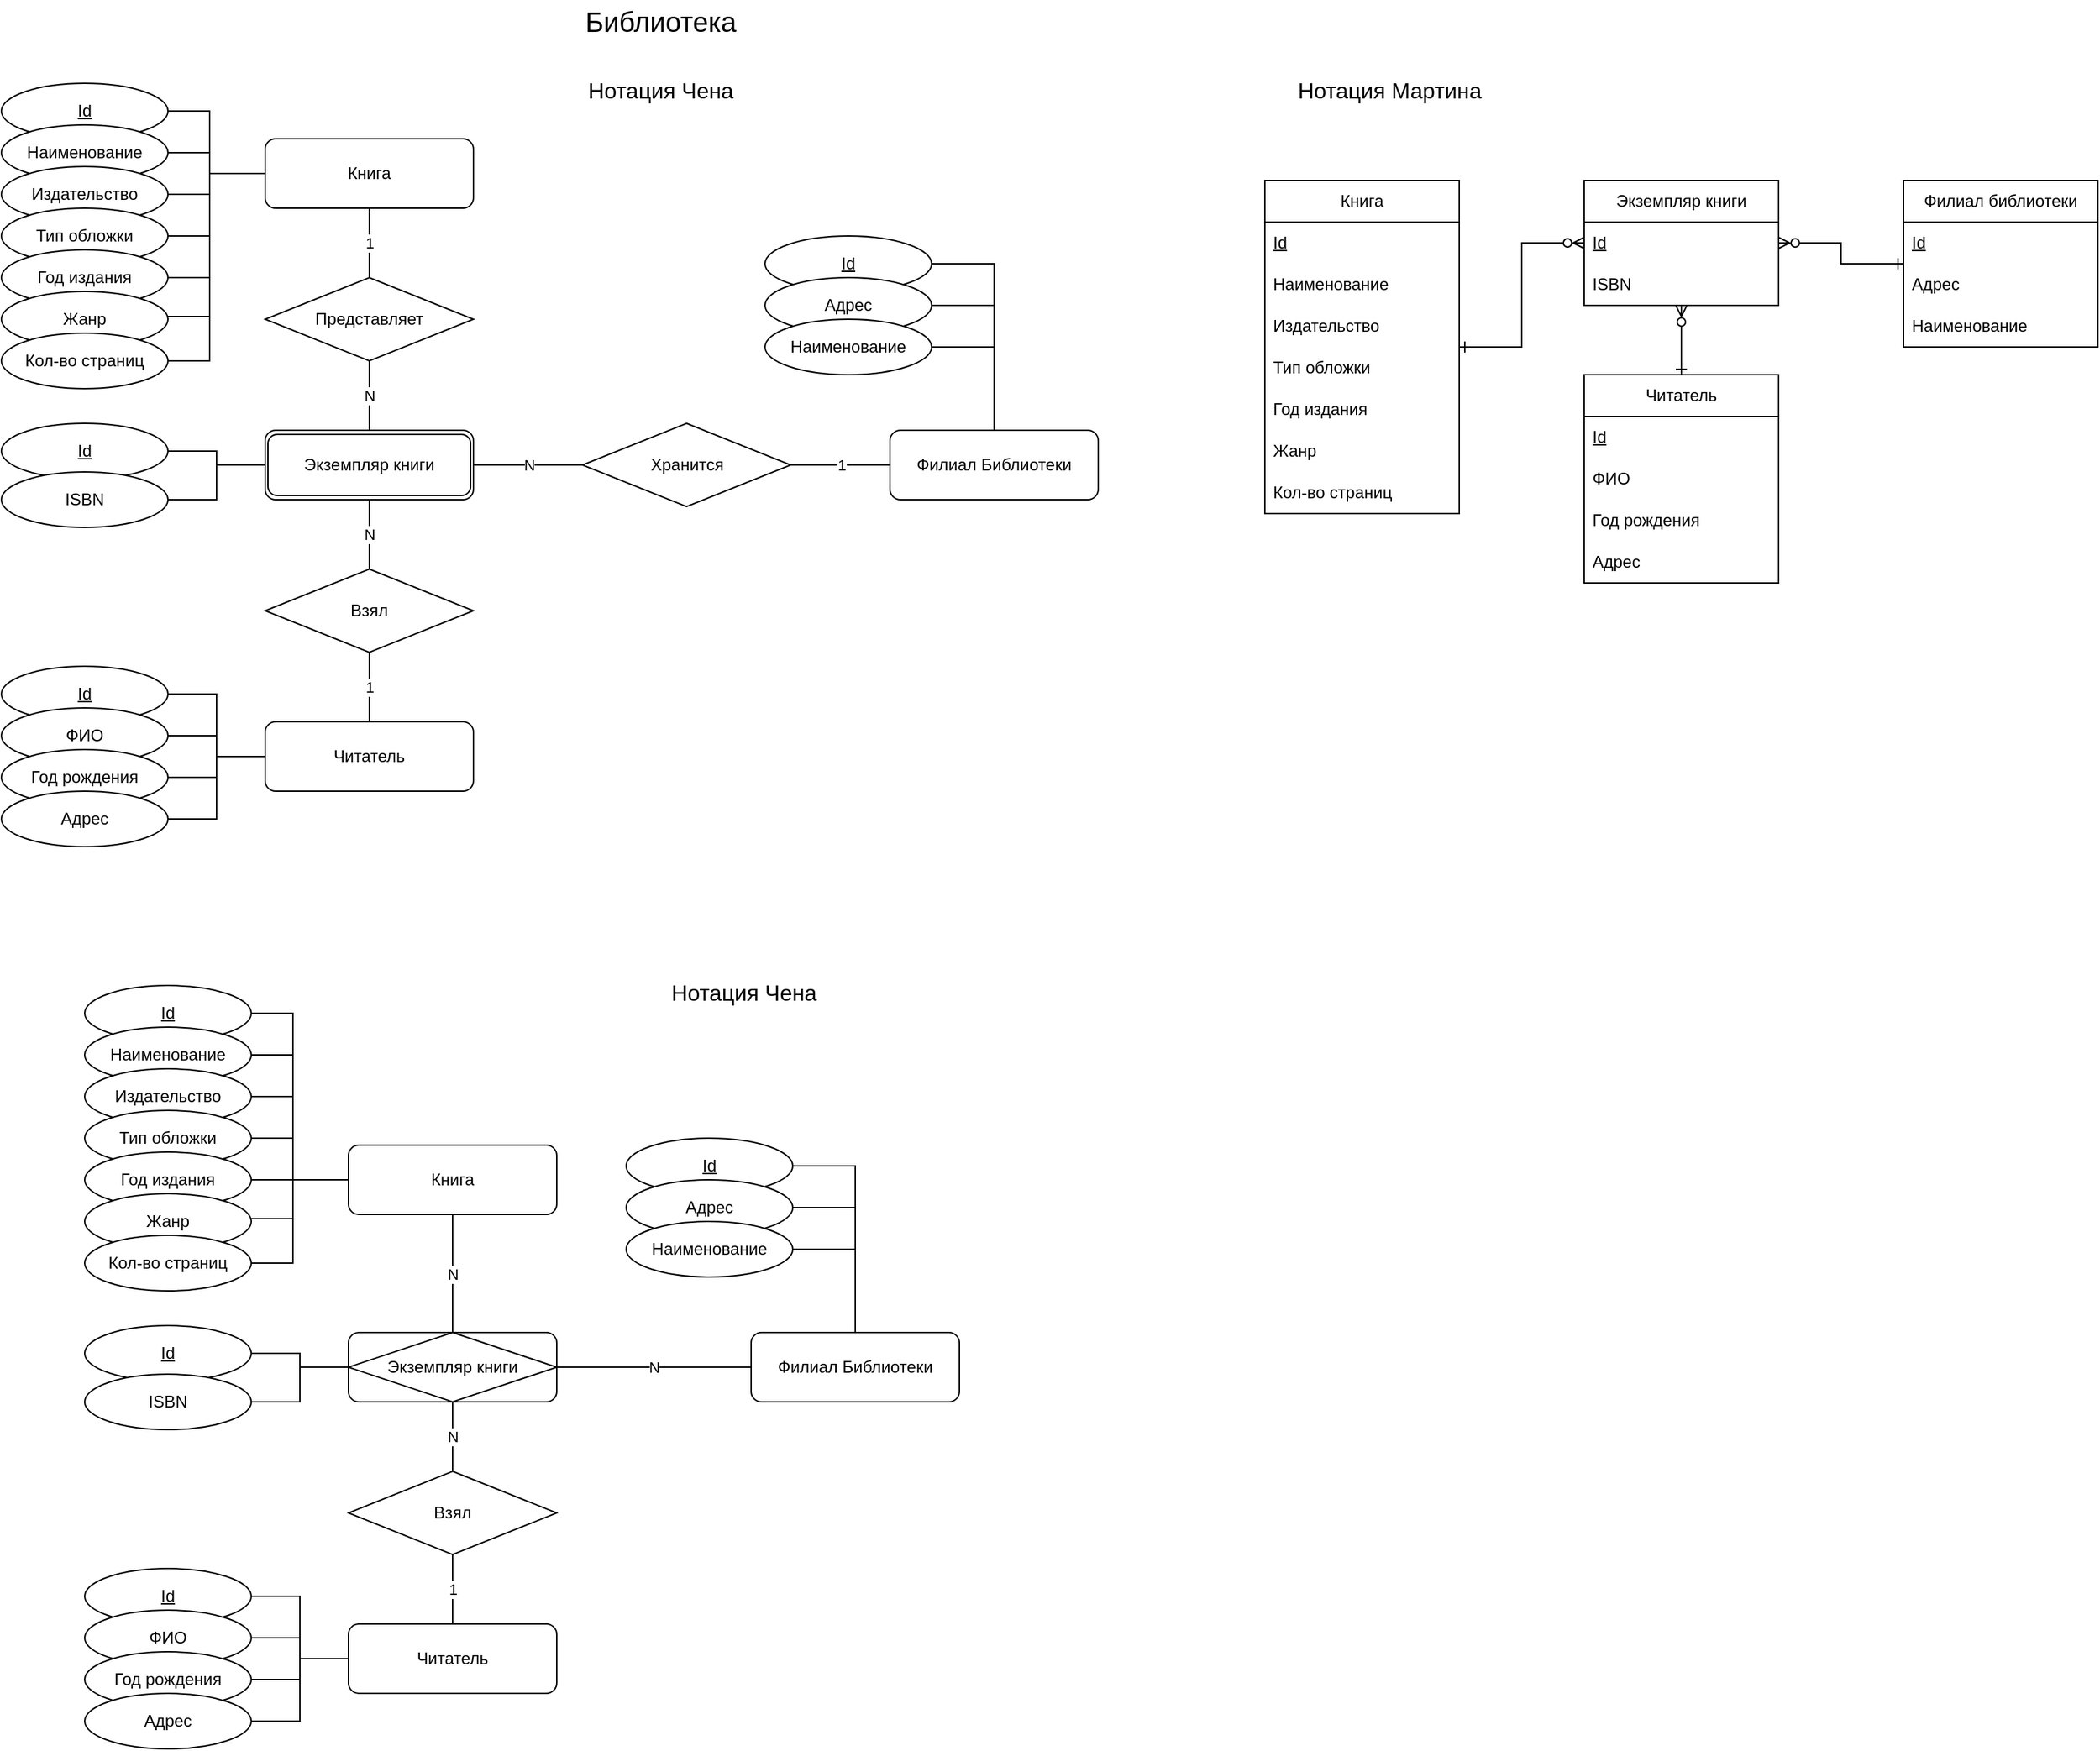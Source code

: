 <mxfile version="28.1.0">
  <diagram name="Страница — 1" id="PypttH6zNoz-QvYXqI3y">
    <mxGraphModel dx="2444" dy="1894" grid="1" gridSize="10" guides="1" tooltips="1" connect="1" arrows="1" fold="1" page="0" pageScale="1" pageWidth="827" pageHeight="1169" math="0" shadow="0">
      <root>
        <mxCell id="0" />
        <mxCell id="1" parent="0" />
        <mxCell id="oi0j9OJCO__nra4q0Ipq-1" value="Филиал Библиотеки" style="rounded=1;whiteSpace=wrap;html=1;" parent="1" vertex="1">
          <mxGeometry x="570" y="280" width="150" height="50" as="geometry" />
        </mxCell>
        <mxCell id="oi0j9OJCO__nra4q0Ipq-9" value="1" style="edgeStyle=orthogonalEdgeStyle;rounded=0;orthogonalLoop=1;jettySize=auto;html=1;endArrow=none;endFill=0;" parent="1" source="oi0j9OJCO__nra4q0Ipq-2" target="oi0j9OJCO__nra4q0Ipq-8" edge="1">
          <mxGeometry relative="1" as="geometry" />
        </mxCell>
        <mxCell id="oi0j9OJCO__nra4q0Ipq-2" value="Книга" style="rounded=1;whiteSpace=wrap;html=1;" parent="1" vertex="1">
          <mxGeometry x="120" y="70" width="150" height="50" as="geometry" />
        </mxCell>
        <mxCell id="oi0j9OJCO__nra4q0Ipq-13" value="N" style="edgeStyle=orthogonalEdgeStyle;rounded=0;orthogonalLoop=1;jettySize=auto;html=1;endArrow=none;endFill=0;" parent="1" source="oi0j9OJCO__nra4q0Ipq-3" target="oi0j9OJCO__nra4q0Ipq-7" edge="1">
          <mxGeometry relative="1" as="geometry" />
        </mxCell>
        <mxCell id="oi0j9OJCO__nra4q0Ipq-15" value="N" style="edgeStyle=orthogonalEdgeStyle;rounded=0;orthogonalLoop=1;jettySize=auto;html=1;endArrow=none;endFill=0;" parent="1" source="oi0j9OJCO__nra4q0Ipq-3" target="oi0j9OJCO__nra4q0Ipq-5" edge="1">
          <mxGeometry relative="1" as="geometry" />
        </mxCell>
        <mxCell id="oi0j9OJCO__nra4q0Ipq-3" value="Экземпляр книги" style="rounded=1;whiteSpace=wrap;html=1;" parent="1" vertex="1">
          <mxGeometry x="120" y="280" width="150" height="50" as="geometry" />
        </mxCell>
        <mxCell id="oi0j9OJCO__nra4q0Ipq-4" value="Читатель" style="rounded=1;whiteSpace=wrap;html=1;" parent="1" vertex="1">
          <mxGeometry x="120" y="490" width="150" height="50" as="geometry" />
        </mxCell>
        <mxCell id="oi0j9OJCO__nra4q0Ipq-16" value="1" style="edgeStyle=orthogonalEdgeStyle;rounded=0;orthogonalLoop=1;jettySize=auto;html=1;endArrow=none;endFill=0;" parent="1" source="oi0j9OJCO__nra4q0Ipq-5" target="oi0j9OJCO__nra4q0Ipq-1" edge="1">
          <mxGeometry relative="1" as="geometry" />
        </mxCell>
        <mxCell id="oi0j9OJCO__nra4q0Ipq-5" value="Хранится" style="rhombus;whiteSpace=wrap;html=1;" parent="1" vertex="1">
          <mxGeometry x="348.5" y="275" width="150" height="60" as="geometry" />
        </mxCell>
        <mxCell id="oi0j9OJCO__nra4q0Ipq-14" value="1" style="edgeStyle=orthogonalEdgeStyle;rounded=0;orthogonalLoop=1;jettySize=auto;html=1;endArrow=none;endFill=0;" parent="1" source="oi0j9OJCO__nra4q0Ipq-7" target="oi0j9OJCO__nra4q0Ipq-4" edge="1">
          <mxGeometry relative="1" as="geometry" />
        </mxCell>
        <mxCell id="oi0j9OJCO__nra4q0Ipq-7" value="Взял" style="rhombus;whiteSpace=wrap;html=1;" parent="1" vertex="1">
          <mxGeometry x="120" y="380" width="150" height="60" as="geometry" />
        </mxCell>
        <mxCell id="oi0j9OJCO__nra4q0Ipq-12" value="N" style="edgeStyle=orthogonalEdgeStyle;rounded=0;orthogonalLoop=1;jettySize=auto;html=1;endArrow=none;endFill=0;" parent="1" source="oi0j9OJCO__nra4q0Ipq-8" target="oi0j9OJCO__nra4q0Ipq-3" edge="1">
          <mxGeometry relative="1" as="geometry" />
        </mxCell>
        <mxCell id="oi0j9OJCO__nra4q0Ipq-8" value="Представляет" style="rhombus;whiteSpace=wrap;html=1;" parent="1" vertex="1">
          <mxGeometry x="120" y="170" width="150" height="60" as="geometry" />
        </mxCell>
        <mxCell id="oi0j9OJCO__nra4q0Ipq-17" value="Библиотека" style="text;html=1;align=center;verticalAlign=middle;whiteSpace=wrap;rounded=0;fontSize=20;" parent="1" vertex="1">
          <mxGeometry x="340" y="-30" width="130" height="30" as="geometry" />
        </mxCell>
        <mxCell id="oi0j9OJCO__nra4q0Ipq-18" value="&lt;font style=&quot;font-size: 16px;&quot;&gt;Нотация Чена&lt;/font&gt;" style="text;html=1;align=center;verticalAlign=middle;whiteSpace=wrap;rounded=0;fontSize=18;" parent="1" vertex="1">
          <mxGeometry x="340" y="20" width="130" height="30" as="geometry" />
        </mxCell>
        <mxCell id="oi0j9OJCO__nra4q0Ipq-20" value="&lt;font style=&quot;font-size: 16px;&quot;&gt;Нотация Мартина&lt;/font&gt;" style="text;html=1;align=center;verticalAlign=middle;whiteSpace=wrap;rounded=0;fontSize=18;" parent="1" vertex="1">
          <mxGeometry x="840" y="20" width="180" height="30" as="geometry" />
        </mxCell>
        <mxCell id="oi0j9OJCO__nra4q0Ipq-21" value="Книга" style="swimlane;fontStyle=0;childLayout=stackLayout;horizontal=1;startSize=30;horizontalStack=0;resizeParent=1;resizeParentMax=0;resizeLast=0;collapsible=1;marginBottom=0;whiteSpace=wrap;html=1;" parent="1" vertex="1">
          <mxGeometry x="840" y="100" width="140" height="240" as="geometry" />
        </mxCell>
        <mxCell id="oi0j9OJCO__nra4q0Ipq-22" value="Id" style="text;strokeColor=none;fillColor=none;align=left;verticalAlign=middle;spacingLeft=4;spacingRight=4;overflow=hidden;points=[[0,0.5],[1,0.5]];portConstraint=eastwest;rotatable=0;whiteSpace=wrap;html=1;fontStyle=4" parent="oi0j9OJCO__nra4q0Ipq-21" vertex="1">
          <mxGeometry y="30" width="140" height="30" as="geometry" />
        </mxCell>
        <mxCell id="oi0j9OJCO__nra4q0Ipq-23" value="Наименование" style="text;strokeColor=none;fillColor=none;align=left;verticalAlign=middle;spacingLeft=4;spacingRight=4;overflow=hidden;points=[[0,0.5],[1,0.5]];portConstraint=eastwest;rotatable=0;whiteSpace=wrap;html=1;" parent="oi0j9OJCO__nra4q0Ipq-21" vertex="1">
          <mxGeometry y="60" width="140" height="30" as="geometry" />
        </mxCell>
        <mxCell id="oi0j9OJCO__nra4q0Ipq-24" value="Издательство&lt;span style=&quot;color: rgba(0, 0, 0, 0); font-family: monospace; font-size: 0px; text-wrap-mode: nowrap;&quot;&gt;%3CmxGraphModel%3E%3Croot%3E%3CmxCell%20id%3D%220%22%2F%3E%3CmxCell%20id%3D%221%22%20parent%3D%220%22%2F%3E%3CmxCell%20id%3D%222%22%20value%3D%22%22%20style%3D%22rounded%3D0%3BorthogonalLoop%3D1%3BjettySize%3Dauto%3Bhtml%3D1%3BendArrow%3Dnone%3BendFill%3D0%3BedgeStyle%3DorthogonalEdgeStyle%3B%22%20edge%3D%221%22%20parent%3D%221%22%3E%3CmxGeometry%20relative%3D%221%22%20as%3D%22geometry%22%3E%3CmxPoint%20x%3D%22600%22%20y%3D%22190%22%20as%3D%22sourcePoint%22%2F%3E%3CmxPoint%20x%3D%22645%22%20y%3D%22280%22%20as%3D%22targetPoint%22%2F%3E%3CArray%20as%3D%22points%22%3E%3CmxPoint%20x%3D%22645%22%20y%3D%22190%22%2F%3E%3C%2FArray%3E%3C%2FmxGeometry%3E%3C%2FmxCell%3E%3C%2Froot%3E%3C%2FmxGraphModel%3E&lt;/span&gt;" style="text;strokeColor=none;fillColor=none;align=left;verticalAlign=middle;spacingLeft=4;spacingRight=4;overflow=hidden;points=[[0,0.5],[1,0.5]];portConstraint=eastwest;rotatable=0;whiteSpace=wrap;html=1;" parent="oi0j9OJCO__nra4q0Ipq-21" vertex="1">
          <mxGeometry y="90" width="140" height="30" as="geometry" />
        </mxCell>
        <mxCell id="xeVAntSfT_mm_CtjddxO-33" value="Тип обложки" style="text;strokeColor=none;fillColor=none;align=left;verticalAlign=middle;spacingLeft=4;spacingRight=4;overflow=hidden;points=[[0,0.5],[1,0.5]];portConstraint=eastwest;rotatable=0;whiteSpace=wrap;html=1;" vertex="1" parent="oi0j9OJCO__nra4q0Ipq-21">
          <mxGeometry y="120" width="140" height="30" as="geometry" />
        </mxCell>
        <mxCell id="xeVAntSfT_mm_CtjddxO-34" value="Год издания" style="text;strokeColor=none;fillColor=none;align=left;verticalAlign=middle;spacingLeft=4;spacingRight=4;overflow=hidden;points=[[0,0.5],[1,0.5]];portConstraint=eastwest;rotatable=0;whiteSpace=wrap;html=1;" vertex="1" parent="oi0j9OJCO__nra4q0Ipq-21">
          <mxGeometry y="150" width="140" height="30" as="geometry" />
        </mxCell>
        <mxCell id="xeVAntSfT_mm_CtjddxO-35" value="Жанр" style="text;strokeColor=none;fillColor=none;align=left;verticalAlign=middle;spacingLeft=4;spacingRight=4;overflow=hidden;points=[[0,0.5],[1,0.5]];portConstraint=eastwest;rotatable=0;whiteSpace=wrap;html=1;" vertex="1" parent="oi0j9OJCO__nra4q0Ipq-21">
          <mxGeometry y="180" width="140" height="30" as="geometry" />
        </mxCell>
        <mxCell id="xeVAntSfT_mm_CtjddxO-58" value="Кол-во страниц" style="text;strokeColor=none;fillColor=none;align=left;verticalAlign=middle;spacingLeft=4;spacingRight=4;overflow=hidden;points=[[0,0.5],[1,0.5]];portConstraint=eastwest;rotatable=0;whiteSpace=wrap;html=1;" vertex="1" parent="oi0j9OJCO__nra4q0Ipq-21">
          <mxGeometry y="210" width="140" height="30" as="geometry" />
        </mxCell>
        <mxCell id="xeVAntSfT_mm_CtjddxO-8" value="" style="edgeStyle=orthogonalEdgeStyle;rounded=0;orthogonalLoop=1;jettySize=auto;html=1;endArrow=none;endFill=0;" edge="1" parent="1" source="xeVAntSfT_mm_CtjddxO-1" target="oi0j9OJCO__nra4q0Ipq-2">
          <mxGeometry relative="1" as="geometry">
            <Array as="points">
              <mxPoint x="80" y="50" />
              <mxPoint x="80" y="95" />
            </Array>
          </mxGeometry>
        </mxCell>
        <mxCell id="xeVAntSfT_mm_CtjddxO-1" value="Id" style="ellipse;whiteSpace=wrap;html=1;fontStyle=4" vertex="1" parent="1">
          <mxGeometry x="-70" y="30" width="120" height="40" as="geometry" />
        </mxCell>
        <mxCell id="xeVAntSfT_mm_CtjddxO-9" value="" style="edgeStyle=orthogonalEdgeStyle;rounded=0;orthogonalLoop=1;jettySize=auto;html=1;endArrow=none;endFill=0;" edge="1" parent="1" source="xeVAntSfT_mm_CtjddxO-2" target="oi0j9OJCO__nra4q0Ipq-2">
          <mxGeometry relative="1" as="geometry">
            <Array as="points">
              <mxPoint x="80" y="80" />
              <mxPoint x="80" y="95" />
            </Array>
          </mxGeometry>
        </mxCell>
        <mxCell id="xeVAntSfT_mm_CtjddxO-2" value="Наименование" style="ellipse;whiteSpace=wrap;html=1;fontStyle=0" vertex="1" parent="1">
          <mxGeometry x="-70" y="60" width="120" height="40" as="geometry" />
        </mxCell>
        <mxCell id="xeVAntSfT_mm_CtjddxO-10" value="" style="edgeStyle=orthogonalEdgeStyle;rounded=0;orthogonalLoop=1;jettySize=auto;html=1;endArrow=none;endFill=0;" edge="1" parent="1" source="xeVAntSfT_mm_CtjddxO-3" target="oi0j9OJCO__nra4q0Ipq-2">
          <mxGeometry relative="1" as="geometry">
            <Array as="points">
              <mxPoint x="80" y="110" />
              <mxPoint x="80" y="95" />
            </Array>
          </mxGeometry>
        </mxCell>
        <mxCell id="xeVAntSfT_mm_CtjddxO-3" value="Издательство" style="ellipse;whiteSpace=wrap;html=1;fontStyle=0" vertex="1" parent="1">
          <mxGeometry x="-70" y="90" width="120" height="40" as="geometry" />
        </mxCell>
        <mxCell id="xeVAntSfT_mm_CtjddxO-11" value="" style="edgeStyle=orthogonalEdgeStyle;rounded=0;orthogonalLoop=1;jettySize=auto;html=1;endArrow=none;endFill=0;" edge="1" parent="1" source="xeVAntSfT_mm_CtjddxO-4" target="oi0j9OJCO__nra4q0Ipq-2">
          <mxGeometry relative="1" as="geometry">
            <Array as="points">
              <mxPoint x="80" y="140" />
              <mxPoint x="80" y="95" />
            </Array>
          </mxGeometry>
        </mxCell>
        <mxCell id="xeVAntSfT_mm_CtjddxO-4" value="Тип обложки" style="ellipse;whiteSpace=wrap;html=1;fontStyle=0" vertex="1" parent="1">
          <mxGeometry x="-70" y="120" width="120" height="40" as="geometry" />
        </mxCell>
        <mxCell id="xeVAntSfT_mm_CtjddxO-5" value="Год издания" style="ellipse;whiteSpace=wrap;html=1;fontStyle=0" vertex="1" parent="1">
          <mxGeometry x="-70" y="150" width="120" height="40" as="geometry" />
        </mxCell>
        <mxCell id="xeVAntSfT_mm_CtjddxO-6" value="Жанр" style="ellipse;whiteSpace=wrap;html=1;fontStyle=0" vertex="1" parent="1">
          <mxGeometry x="-70" y="180" width="120" height="40" as="geometry" />
        </mxCell>
        <mxCell id="xeVAntSfT_mm_CtjddxO-14" value="" style="edgeStyle=orthogonalEdgeStyle;rounded=0;orthogonalLoop=1;jettySize=auto;html=1;endArrow=none;endFill=0;" edge="1" parent="1" source="xeVAntSfT_mm_CtjddxO-7" target="oi0j9OJCO__nra4q0Ipq-2">
          <mxGeometry relative="1" as="geometry">
            <Array as="points">
              <mxPoint x="80" y="230" />
              <mxPoint x="80" y="95" />
            </Array>
          </mxGeometry>
        </mxCell>
        <mxCell id="xeVAntSfT_mm_CtjddxO-7" value="Кол-во страниц" style="ellipse;whiteSpace=wrap;html=1;fontStyle=0" vertex="1" parent="1">
          <mxGeometry x="-70" y="210" width="120" height="40" as="geometry" />
        </mxCell>
        <mxCell id="xeVAntSfT_mm_CtjddxO-12" value="" style="rounded=0;orthogonalLoop=1;jettySize=auto;html=1;endArrow=none;endFill=0;edgeStyle=orthogonalEdgeStyle;" edge="1" parent="1" source="xeVAntSfT_mm_CtjddxO-5" target="oi0j9OJCO__nra4q0Ipq-2">
          <mxGeometry relative="1" as="geometry">
            <mxPoint x="70" y="205" as="sourcePoint" />
            <mxPoint x="140" y="160" as="targetPoint" />
            <Array as="points">
              <mxPoint x="80" y="170" />
              <mxPoint x="80" y="95" />
            </Array>
          </mxGeometry>
        </mxCell>
        <mxCell id="xeVAntSfT_mm_CtjddxO-13" value="" style="rounded=0;orthogonalLoop=1;jettySize=auto;html=1;endArrow=none;endFill=0;edgeStyle=orthogonalEdgeStyle;" edge="1" parent="1" source="xeVAntSfT_mm_CtjddxO-6" target="oi0j9OJCO__nra4q0Ipq-2">
          <mxGeometry relative="1" as="geometry">
            <mxPoint x="-10" y="182.5" as="sourcePoint" />
            <mxPoint x="120" y="122.5" as="targetPoint" />
            <Array as="points">
              <mxPoint x="80" y="198" />
              <mxPoint x="80" y="95" />
            </Array>
          </mxGeometry>
        </mxCell>
        <mxCell id="xeVAntSfT_mm_CtjddxO-17" value="" style="edgeStyle=orthogonalEdgeStyle;rounded=0;orthogonalLoop=1;jettySize=auto;html=1;endArrow=none;endFill=0;" edge="1" parent="1" source="xeVAntSfT_mm_CtjddxO-15" target="oi0j9OJCO__nra4q0Ipq-3">
          <mxGeometry relative="1" as="geometry" />
        </mxCell>
        <mxCell id="xeVAntSfT_mm_CtjddxO-15" value="Id" style="ellipse;whiteSpace=wrap;html=1;fontStyle=4" vertex="1" parent="1">
          <mxGeometry x="-70" y="275" width="120" height="40" as="geometry" />
        </mxCell>
        <mxCell id="xeVAntSfT_mm_CtjddxO-18" value="" style="edgeStyle=orthogonalEdgeStyle;rounded=0;orthogonalLoop=1;jettySize=auto;html=1;endArrow=none;endFill=0;" edge="1" parent="1" source="xeVAntSfT_mm_CtjddxO-16" target="oi0j9OJCO__nra4q0Ipq-3">
          <mxGeometry relative="1" as="geometry" />
        </mxCell>
        <mxCell id="xeVAntSfT_mm_CtjddxO-16" value="ISBN" style="ellipse;whiteSpace=wrap;html=1;fontStyle=0" vertex="1" parent="1">
          <mxGeometry x="-70" y="310" width="120" height="40" as="geometry" />
        </mxCell>
        <mxCell id="xeVAntSfT_mm_CtjddxO-23" value="" style="edgeStyle=orthogonalEdgeStyle;rounded=0;orthogonalLoop=1;jettySize=auto;html=1;endArrow=none;endFill=0;" edge="1" parent="1" source="xeVAntSfT_mm_CtjddxO-19" target="oi0j9OJCO__nra4q0Ipq-4">
          <mxGeometry relative="1" as="geometry" />
        </mxCell>
        <mxCell id="xeVAntSfT_mm_CtjddxO-19" value="Id" style="ellipse;whiteSpace=wrap;html=1;fontStyle=4" vertex="1" parent="1">
          <mxGeometry x="-70" y="450" width="120" height="40" as="geometry" />
        </mxCell>
        <mxCell id="xeVAntSfT_mm_CtjddxO-24" value="" style="edgeStyle=orthogonalEdgeStyle;rounded=0;orthogonalLoop=1;jettySize=auto;html=1;endArrow=none;endFill=0;" edge="1" parent="1" source="xeVAntSfT_mm_CtjddxO-20" target="oi0j9OJCO__nra4q0Ipq-4">
          <mxGeometry relative="1" as="geometry" />
        </mxCell>
        <mxCell id="xeVAntSfT_mm_CtjddxO-20" value="ФИО" style="ellipse;whiteSpace=wrap;html=1;fontStyle=0" vertex="1" parent="1">
          <mxGeometry x="-70" y="480" width="120" height="40" as="geometry" />
        </mxCell>
        <mxCell id="xeVAntSfT_mm_CtjddxO-25" value="" style="edgeStyle=orthogonalEdgeStyle;rounded=0;orthogonalLoop=1;jettySize=auto;html=1;endArrow=none;endFill=0;" edge="1" parent="1" source="xeVAntSfT_mm_CtjddxO-21" target="oi0j9OJCO__nra4q0Ipq-4">
          <mxGeometry relative="1" as="geometry" />
        </mxCell>
        <mxCell id="xeVAntSfT_mm_CtjddxO-21" value="Год рождения" style="ellipse;whiteSpace=wrap;html=1;fontStyle=0" vertex="1" parent="1">
          <mxGeometry x="-70" y="510" width="120" height="40" as="geometry" />
        </mxCell>
        <mxCell id="xeVAntSfT_mm_CtjddxO-26" value="" style="edgeStyle=orthogonalEdgeStyle;rounded=0;orthogonalLoop=1;jettySize=auto;html=1;endArrow=none;endFill=0;" edge="1" parent="1" source="xeVAntSfT_mm_CtjddxO-22" target="oi0j9OJCO__nra4q0Ipq-4">
          <mxGeometry relative="1" as="geometry" />
        </mxCell>
        <mxCell id="xeVAntSfT_mm_CtjddxO-22" value="Адрес" style="ellipse;whiteSpace=wrap;html=1;fontStyle=0" vertex="1" parent="1">
          <mxGeometry x="-70" y="540" width="120" height="40" as="geometry" />
        </mxCell>
        <mxCell id="xeVAntSfT_mm_CtjddxO-27" value="Id" style="ellipse;whiteSpace=wrap;html=1;fontStyle=4" vertex="1" parent="1">
          <mxGeometry x="480" y="140" width="120" height="40" as="geometry" />
        </mxCell>
        <mxCell id="xeVAntSfT_mm_CtjddxO-28" value="Адрес" style="ellipse;whiteSpace=wrap;html=1;fontStyle=0" vertex="1" parent="1">
          <mxGeometry x="480" y="170" width="120" height="40" as="geometry" />
        </mxCell>
        <mxCell id="xeVAntSfT_mm_CtjddxO-30" value="" style="edgeStyle=orthogonalEdgeStyle;rounded=0;orthogonalLoop=1;jettySize=auto;html=1;endArrow=none;endFill=0;" edge="1" parent="1" source="xeVAntSfT_mm_CtjddxO-29" target="oi0j9OJCO__nra4q0Ipq-1">
          <mxGeometry relative="1" as="geometry">
            <Array as="points">
              <mxPoint x="645" y="220" />
            </Array>
          </mxGeometry>
        </mxCell>
        <mxCell id="xeVAntSfT_mm_CtjddxO-29" value="Наименование" style="ellipse;whiteSpace=wrap;html=1;fontStyle=0" vertex="1" parent="1">
          <mxGeometry x="480" y="200" width="120" height="40" as="geometry" />
        </mxCell>
        <mxCell id="xeVAntSfT_mm_CtjddxO-31" value="" style="rounded=0;orthogonalLoop=1;jettySize=auto;html=1;endArrow=none;endFill=0;edgeStyle=orthogonalEdgeStyle;" edge="1" parent="1" source="xeVAntSfT_mm_CtjddxO-28" target="oi0j9OJCO__nra4q0Ipq-1">
          <mxGeometry relative="1" as="geometry">
            <mxPoint x="610" y="210" as="sourcePoint" />
            <mxPoint x="655" y="270" as="targetPoint" />
            <Array as="points">
              <mxPoint x="645" y="190" />
            </Array>
          </mxGeometry>
        </mxCell>
        <mxCell id="xeVAntSfT_mm_CtjddxO-32" value="" style="rounded=0;orthogonalLoop=1;jettySize=auto;html=1;endArrow=none;endFill=0;edgeStyle=orthogonalEdgeStyle;" edge="1" parent="1" source="xeVAntSfT_mm_CtjddxO-27" target="oi0j9OJCO__nra4q0Ipq-1">
          <mxGeometry relative="1" as="geometry">
            <mxPoint x="660" y="220" as="sourcePoint" />
            <mxPoint x="705" y="310" as="targetPoint" />
            <Array as="points">
              <mxPoint x="645" y="160" />
            </Array>
          </mxGeometry>
        </mxCell>
        <mxCell id="xeVAntSfT_mm_CtjddxO-36" value="Экземпляр книги" style="swimlane;fontStyle=0;childLayout=stackLayout;horizontal=1;startSize=30;horizontalStack=0;resizeParent=1;resizeParentMax=0;resizeLast=0;collapsible=1;marginBottom=0;whiteSpace=wrap;html=1;" vertex="1" parent="1">
          <mxGeometry x="1070" y="100" width="140" height="90" as="geometry" />
        </mxCell>
        <mxCell id="xeVAntSfT_mm_CtjddxO-37" value="Id" style="text;strokeColor=none;fillColor=none;align=left;verticalAlign=middle;spacingLeft=4;spacingRight=4;overflow=hidden;points=[[0,0.5],[1,0.5]];portConstraint=eastwest;rotatable=0;whiteSpace=wrap;html=1;fontStyle=4" vertex="1" parent="xeVAntSfT_mm_CtjddxO-36">
          <mxGeometry y="30" width="140" height="30" as="geometry" />
        </mxCell>
        <mxCell id="xeVAntSfT_mm_CtjddxO-38" value="ISBN" style="text;strokeColor=none;fillColor=none;align=left;verticalAlign=middle;spacingLeft=4;spacingRight=4;overflow=hidden;points=[[0,0.5],[1,0.5]];portConstraint=eastwest;rotatable=0;whiteSpace=wrap;html=1;" vertex="1" parent="xeVAntSfT_mm_CtjddxO-36">
          <mxGeometry y="60" width="140" height="30" as="geometry" />
        </mxCell>
        <mxCell id="xeVAntSfT_mm_CtjddxO-61" value="" style="edgeStyle=orthogonalEdgeStyle;rounded=0;orthogonalLoop=1;jettySize=auto;html=1;startArrow=ERone;startFill=0;endArrow=ERzeroToMany;endFill=0;" edge="1" parent="1" source="xeVAntSfT_mm_CtjddxO-43" target="xeVAntSfT_mm_CtjddxO-36">
          <mxGeometry relative="1" as="geometry" />
        </mxCell>
        <mxCell id="xeVAntSfT_mm_CtjddxO-43" value="Читатель" style="swimlane;fontStyle=0;childLayout=stackLayout;horizontal=1;startSize=30;horizontalStack=0;resizeParent=1;resizeParentMax=0;resizeLast=0;collapsible=1;marginBottom=0;whiteSpace=wrap;html=1;" vertex="1" parent="1">
          <mxGeometry x="1070" y="240" width="140" height="150" as="geometry" />
        </mxCell>
        <mxCell id="xeVAntSfT_mm_CtjddxO-44" value="Id" style="text;strokeColor=none;fillColor=none;align=left;verticalAlign=middle;spacingLeft=4;spacingRight=4;overflow=hidden;points=[[0,0.5],[1,0.5]];portConstraint=eastwest;rotatable=0;whiteSpace=wrap;html=1;fontStyle=4" vertex="1" parent="xeVAntSfT_mm_CtjddxO-43">
          <mxGeometry y="30" width="140" height="30" as="geometry" />
        </mxCell>
        <mxCell id="xeVAntSfT_mm_CtjddxO-45" value="ФИО" style="text;strokeColor=none;fillColor=none;align=left;verticalAlign=middle;spacingLeft=4;spacingRight=4;overflow=hidden;points=[[0,0.5],[1,0.5]];portConstraint=eastwest;rotatable=0;whiteSpace=wrap;html=1;" vertex="1" parent="xeVAntSfT_mm_CtjddxO-43">
          <mxGeometry y="60" width="140" height="30" as="geometry" />
        </mxCell>
        <mxCell id="xeVAntSfT_mm_CtjddxO-46" value="Год рождения" style="text;strokeColor=none;fillColor=none;align=left;verticalAlign=middle;spacingLeft=4;spacingRight=4;overflow=hidden;points=[[0,0.5],[1,0.5]];portConstraint=eastwest;rotatable=0;whiteSpace=wrap;html=1;" vertex="1" parent="xeVAntSfT_mm_CtjddxO-43">
          <mxGeometry y="90" width="140" height="30" as="geometry" />
        </mxCell>
        <mxCell id="xeVAntSfT_mm_CtjddxO-57" value="Адрес" style="text;strokeColor=none;fillColor=none;align=left;verticalAlign=middle;spacingLeft=4;spacingRight=4;overflow=hidden;points=[[0,0.5],[1,0.5]];portConstraint=eastwest;rotatable=0;whiteSpace=wrap;html=1;" vertex="1" parent="xeVAntSfT_mm_CtjddxO-43">
          <mxGeometry y="120" width="140" height="30" as="geometry" />
        </mxCell>
        <mxCell id="xeVAntSfT_mm_CtjddxO-50" value="Филиал библиотеки" style="swimlane;fontStyle=0;childLayout=stackLayout;horizontal=1;startSize=30;horizontalStack=0;resizeParent=1;resizeParentMax=0;resizeLast=0;collapsible=1;marginBottom=0;whiteSpace=wrap;html=1;" vertex="1" parent="1">
          <mxGeometry x="1300" y="100" width="140" height="120" as="geometry" />
        </mxCell>
        <mxCell id="xeVAntSfT_mm_CtjddxO-51" value="Id" style="text;strokeColor=none;fillColor=none;align=left;verticalAlign=middle;spacingLeft=4;spacingRight=4;overflow=hidden;points=[[0,0.5],[1,0.5]];portConstraint=eastwest;rotatable=0;whiteSpace=wrap;html=1;fontStyle=4" vertex="1" parent="xeVAntSfT_mm_CtjddxO-50">
          <mxGeometry y="30" width="140" height="30" as="geometry" />
        </mxCell>
        <mxCell id="xeVAntSfT_mm_CtjddxO-53" value="Адрес" style="text;strokeColor=none;fillColor=none;align=left;verticalAlign=middle;spacingLeft=4;spacingRight=4;overflow=hidden;points=[[0,0.5],[1,0.5]];portConstraint=eastwest;rotatable=0;whiteSpace=wrap;html=1;" vertex="1" parent="xeVAntSfT_mm_CtjddxO-50">
          <mxGeometry y="60" width="140" height="30" as="geometry" />
        </mxCell>
        <mxCell id="xeVAntSfT_mm_CtjddxO-52" value="Наименование" style="text;strokeColor=none;fillColor=none;align=left;verticalAlign=middle;spacingLeft=4;spacingRight=4;overflow=hidden;points=[[0,0.5],[1,0.5]];portConstraint=eastwest;rotatable=0;whiteSpace=wrap;html=1;" vertex="1" parent="xeVAntSfT_mm_CtjddxO-50">
          <mxGeometry y="90" width="140" height="30" as="geometry" />
        </mxCell>
        <mxCell id="xeVAntSfT_mm_CtjddxO-59" value="" style="edgeStyle=orthogonalEdgeStyle;rounded=0;orthogonalLoop=1;jettySize=auto;html=1;endArrow=ERzeroToMany;endFill=0;startArrow=ERone;startFill=0;" edge="1" parent="1" source="oi0j9OJCO__nra4q0Ipq-21" target="xeVAntSfT_mm_CtjddxO-36">
          <mxGeometry relative="1" as="geometry" />
        </mxCell>
        <mxCell id="xeVAntSfT_mm_CtjddxO-60" value="" style="edgeStyle=orthogonalEdgeStyle;rounded=0;orthogonalLoop=1;jettySize=auto;html=1;startArrow=ERone;startFill=0;endArrow=ERzeroToMany;endFill=0;" edge="1" parent="1" source="xeVAntSfT_mm_CtjddxO-50" target="xeVAntSfT_mm_CtjddxO-36">
          <mxGeometry relative="1" as="geometry" />
        </mxCell>
        <mxCell id="xeVAntSfT_mm_CtjddxO-103" value="Филиал Библиотеки" style="rounded=1;whiteSpace=wrap;html=1;" vertex="1" parent="1">
          <mxGeometry x="470" y="930" width="150" height="50" as="geometry" />
        </mxCell>
        <mxCell id="xeVAntSfT_mm_CtjddxO-105" value="Книга" style="rounded=1;whiteSpace=wrap;html=1;" vertex="1" parent="1">
          <mxGeometry x="180" y="795" width="150" height="50" as="geometry" />
        </mxCell>
        <mxCell id="xeVAntSfT_mm_CtjddxO-106" value="N" style="edgeStyle=orthogonalEdgeStyle;rounded=0;orthogonalLoop=1;jettySize=auto;html=1;endArrow=none;endFill=0;" edge="1" parent="1" source="xeVAntSfT_mm_CtjddxO-108" target="xeVAntSfT_mm_CtjddxO-113">
          <mxGeometry relative="1" as="geometry" />
        </mxCell>
        <mxCell id="xeVAntSfT_mm_CtjddxO-107" value="N" style="edgeStyle=orthogonalEdgeStyle;rounded=0;orthogonalLoop=1;jettySize=auto;html=1;endArrow=none;endFill=0;" edge="1" parent="1" source="xeVAntSfT_mm_CtjddxO-108" target="xeVAntSfT_mm_CtjddxO-103">
          <mxGeometry relative="1" as="geometry">
            <mxPoint x="530" y="955" as="targetPoint" />
          </mxGeometry>
        </mxCell>
        <mxCell id="xeVAntSfT_mm_CtjddxO-108" value="" style="rounded=1;whiteSpace=wrap;html=1;" vertex="1" parent="1">
          <mxGeometry x="180" y="930" width="150" height="50" as="geometry" />
        </mxCell>
        <mxCell id="xeVAntSfT_mm_CtjddxO-109" value="Читатель" style="rounded=1;whiteSpace=wrap;html=1;" vertex="1" parent="1">
          <mxGeometry x="180" y="1140" width="150" height="50" as="geometry" />
        </mxCell>
        <mxCell id="xeVAntSfT_mm_CtjddxO-112" value="1" style="edgeStyle=orthogonalEdgeStyle;rounded=0;orthogonalLoop=1;jettySize=auto;html=1;endArrow=none;endFill=0;" edge="1" parent="1" source="xeVAntSfT_mm_CtjddxO-113" target="xeVAntSfT_mm_CtjddxO-109">
          <mxGeometry relative="1" as="geometry" />
        </mxCell>
        <mxCell id="xeVAntSfT_mm_CtjddxO-113" value="Взял" style="rhombus;whiteSpace=wrap;html=1;" vertex="1" parent="1">
          <mxGeometry x="180" y="1030" width="150" height="60" as="geometry" />
        </mxCell>
        <mxCell id="xeVAntSfT_mm_CtjddxO-114" value="N" style="edgeStyle=orthogonalEdgeStyle;rounded=0;orthogonalLoop=1;jettySize=auto;html=1;endArrow=none;endFill=0;" edge="1" parent="1" source="xeVAntSfT_mm_CtjddxO-105" target="xeVAntSfT_mm_CtjddxO-108">
          <mxGeometry relative="1" as="geometry">
            <mxPoint x="255" y="880" as="sourcePoint" />
          </mxGeometry>
        </mxCell>
        <mxCell id="xeVAntSfT_mm_CtjddxO-116" value="&lt;font style=&quot;font-size: 16px;&quot;&gt;Нотация Чена&lt;/font&gt;" style="text;html=1;align=center;verticalAlign=middle;whiteSpace=wrap;rounded=0;fontSize=18;" vertex="1" parent="1">
          <mxGeometry x="400" y="670" width="130" height="30" as="geometry" />
        </mxCell>
        <mxCell id="xeVAntSfT_mm_CtjddxO-117" value="" style="edgeStyle=orthogonalEdgeStyle;rounded=0;orthogonalLoop=1;jettySize=auto;html=1;endArrow=none;endFill=0;" edge="1" parent="1" source="xeVAntSfT_mm_CtjddxO-118" target="xeVAntSfT_mm_CtjddxO-105">
          <mxGeometry relative="1" as="geometry">
            <Array as="points">
              <mxPoint x="140" y="700" />
              <mxPoint x="140" y="820" />
            </Array>
          </mxGeometry>
        </mxCell>
        <mxCell id="xeVAntSfT_mm_CtjddxO-118" value="Id" style="ellipse;whiteSpace=wrap;html=1;fontStyle=4" vertex="1" parent="1">
          <mxGeometry x="-10" y="680" width="120" height="40" as="geometry" />
        </mxCell>
        <mxCell id="xeVAntSfT_mm_CtjddxO-119" value="" style="edgeStyle=orthogonalEdgeStyle;rounded=0;orthogonalLoop=1;jettySize=auto;html=1;endArrow=none;endFill=0;" edge="1" parent="1" source="xeVAntSfT_mm_CtjddxO-120" target="xeVAntSfT_mm_CtjddxO-105">
          <mxGeometry relative="1" as="geometry">
            <Array as="points">
              <mxPoint x="140" y="730" />
              <mxPoint x="140" y="820" />
            </Array>
          </mxGeometry>
        </mxCell>
        <mxCell id="xeVAntSfT_mm_CtjddxO-120" value="Наименование" style="ellipse;whiteSpace=wrap;html=1;fontStyle=0" vertex="1" parent="1">
          <mxGeometry x="-10" y="710" width="120" height="40" as="geometry" />
        </mxCell>
        <mxCell id="xeVAntSfT_mm_CtjddxO-121" value="" style="edgeStyle=orthogonalEdgeStyle;rounded=0;orthogonalLoop=1;jettySize=auto;html=1;endArrow=none;endFill=0;" edge="1" parent="1" source="xeVAntSfT_mm_CtjddxO-122" target="xeVAntSfT_mm_CtjddxO-105">
          <mxGeometry relative="1" as="geometry">
            <Array as="points">
              <mxPoint x="140" y="760" />
              <mxPoint x="140" y="820" />
            </Array>
          </mxGeometry>
        </mxCell>
        <mxCell id="xeVAntSfT_mm_CtjddxO-122" value="Издательство" style="ellipse;whiteSpace=wrap;html=1;fontStyle=0" vertex="1" parent="1">
          <mxGeometry x="-10" y="740" width="120" height="40" as="geometry" />
        </mxCell>
        <mxCell id="xeVAntSfT_mm_CtjddxO-123" value="" style="edgeStyle=orthogonalEdgeStyle;rounded=0;orthogonalLoop=1;jettySize=auto;html=1;endArrow=none;endFill=0;" edge="1" parent="1" source="xeVAntSfT_mm_CtjddxO-124" target="xeVAntSfT_mm_CtjddxO-105">
          <mxGeometry relative="1" as="geometry">
            <Array as="points">
              <mxPoint x="140" y="790" />
              <mxPoint x="140" y="820" />
            </Array>
          </mxGeometry>
        </mxCell>
        <mxCell id="xeVAntSfT_mm_CtjddxO-124" value="Тип обложки" style="ellipse;whiteSpace=wrap;html=1;fontStyle=0" vertex="1" parent="1">
          <mxGeometry x="-10" y="770" width="120" height="40" as="geometry" />
        </mxCell>
        <mxCell id="xeVAntSfT_mm_CtjddxO-125" value="Год издания" style="ellipse;whiteSpace=wrap;html=1;fontStyle=0" vertex="1" parent="1">
          <mxGeometry x="-10" y="800" width="120" height="40" as="geometry" />
        </mxCell>
        <mxCell id="xeVAntSfT_mm_CtjddxO-126" value="Жанр" style="ellipse;whiteSpace=wrap;html=1;fontStyle=0" vertex="1" parent="1">
          <mxGeometry x="-10" y="830" width="120" height="40" as="geometry" />
        </mxCell>
        <mxCell id="xeVAntSfT_mm_CtjddxO-127" value="" style="edgeStyle=orthogonalEdgeStyle;rounded=0;orthogonalLoop=1;jettySize=auto;html=1;endArrow=none;endFill=0;" edge="1" parent="1" source="xeVAntSfT_mm_CtjddxO-128" target="xeVAntSfT_mm_CtjddxO-105">
          <mxGeometry relative="1" as="geometry">
            <Array as="points">
              <mxPoint x="140" y="880" />
              <mxPoint x="140" y="820" />
            </Array>
          </mxGeometry>
        </mxCell>
        <mxCell id="xeVAntSfT_mm_CtjddxO-128" value="Кол-во страниц" style="ellipse;whiteSpace=wrap;html=1;fontStyle=0" vertex="1" parent="1">
          <mxGeometry x="-10" y="860" width="120" height="40" as="geometry" />
        </mxCell>
        <mxCell id="xeVAntSfT_mm_CtjddxO-129" value="" style="rounded=0;orthogonalLoop=1;jettySize=auto;html=1;endArrow=none;endFill=0;edgeStyle=orthogonalEdgeStyle;" edge="1" parent="1" source="xeVAntSfT_mm_CtjddxO-125" target="xeVAntSfT_mm_CtjddxO-105">
          <mxGeometry relative="1" as="geometry">
            <mxPoint x="130" y="855" as="sourcePoint" />
            <mxPoint x="200" y="810" as="targetPoint" />
            <Array as="points">
              <mxPoint x="160" y="820" />
              <mxPoint x="160" y="820" />
            </Array>
          </mxGeometry>
        </mxCell>
        <mxCell id="xeVAntSfT_mm_CtjddxO-130" value="" style="rounded=0;orthogonalLoop=1;jettySize=auto;html=1;endArrow=none;endFill=0;edgeStyle=orthogonalEdgeStyle;" edge="1" parent="1" source="xeVAntSfT_mm_CtjddxO-126" target="xeVAntSfT_mm_CtjddxO-105">
          <mxGeometry relative="1" as="geometry">
            <mxPoint x="50" y="832.5" as="sourcePoint" />
            <mxPoint x="180" y="772.5" as="targetPoint" />
            <Array as="points">
              <mxPoint x="140" y="848" />
              <mxPoint x="140" y="820" />
            </Array>
          </mxGeometry>
        </mxCell>
        <mxCell id="xeVAntSfT_mm_CtjddxO-131" value="" style="edgeStyle=orthogonalEdgeStyle;rounded=0;orthogonalLoop=1;jettySize=auto;html=1;endArrow=none;endFill=0;" edge="1" parent="1" source="xeVAntSfT_mm_CtjddxO-132" target="xeVAntSfT_mm_CtjddxO-108">
          <mxGeometry relative="1" as="geometry" />
        </mxCell>
        <mxCell id="xeVAntSfT_mm_CtjddxO-132" value="Id" style="ellipse;whiteSpace=wrap;html=1;fontStyle=4" vertex="1" parent="1">
          <mxGeometry x="-10" y="925" width="120" height="40" as="geometry" />
        </mxCell>
        <mxCell id="xeVAntSfT_mm_CtjddxO-133" value="" style="edgeStyle=orthogonalEdgeStyle;rounded=0;orthogonalLoop=1;jettySize=auto;html=1;endArrow=none;endFill=0;" edge="1" parent="1" source="xeVAntSfT_mm_CtjddxO-134" target="xeVAntSfT_mm_CtjddxO-108">
          <mxGeometry relative="1" as="geometry" />
        </mxCell>
        <mxCell id="xeVAntSfT_mm_CtjddxO-134" value="ISBN" style="ellipse;whiteSpace=wrap;html=1;fontStyle=0" vertex="1" parent="1">
          <mxGeometry x="-10" y="960" width="120" height="40" as="geometry" />
        </mxCell>
        <mxCell id="xeVAntSfT_mm_CtjddxO-135" value="" style="edgeStyle=orthogonalEdgeStyle;rounded=0;orthogonalLoop=1;jettySize=auto;html=1;endArrow=none;endFill=0;" edge="1" parent="1" source="xeVAntSfT_mm_CtjddxO-136" target="xeVAntSfT_mm_CtjddxO-109">
          <mxGeometry relative="1" as="geometry" />
        </mxCell>
        <mxCell id="xeVAntSfT_mm_CtjddxO-136" value="Id" style="ellipse;whiteSpace=wrap;html=1;fontStyle=4" vertex="1" parent="1">
          <mxGeometry x="-10" y="1100" width="120" height="40" as="geometry" />
        </mxCell>
        <mxCell id="xeVAntSfT_mm_CtjddxO-137" value="" style="edgeStyle=orthogonalEdgeStyle;rounded=0;orthogonalLoop=1;jettySize=auto;html=1;endArrow=none;endFill=0;" edge="1" parent="1" source="xeVAntSfT_mm_CtjddxO-138" target="xeVAntSfT_mm_CtjddxO-109">
          <mxGeometry relative="1" as="geometry" />
        </mxCell>
        <mxCell id="xeVAntSfT_mm_CtjddxO-138" value="ФИО" style="ellipse;whiteSpace=wrap;html=1;fontStyle=0" vertex="1" parent="1">
          <mxGeometry x="-10" y="1130" width="120" height="40" as="geometry" />
        </mxCell>
        <mxCell id="xeVAntSfT_mm_CtjddxO-139" value="" style="edgeStyle=orthogonalEdgeStyle;rounded=0;orthogonalLoop=1;jettySize=auto;html=1;endArrow=none;endFill=0;" edge="1" parent="1" source="xeVAntSfT_mm_CtjddxO-140" target="xeVAntSfT_mm_CtjddxO-109">
          <mxGeometry relative="1" as="geometry" />
        </mxCell>
        <mxCell id="xeVAntSfT_mm_CtjddxO-140" value="Год рождения" style="ellipse;whiteSpace=wrap;html=1;fontStyle=0" vertex="1" parent="1">
          <mxGeometry x="-10" y="1160" width="120" height="40" as="geometry" />
        </mxCell>
        <mxCell id="xeVAntSfT_mm_CtjddxO-141" value="" style="edgeStyle=orthogonalEdgeStyle;rounded=0;orthogonalLoop=1;jettySize=auto;html=1;endArrow=none;endFill=0;" edge="1" parent="1" source="xeVAntSfT_mm_CtjddxO-142" target="xeVAntSfT_mm_CtjddxO-109">
          <mxGeometry relative="1" as="geometry" />
        </mxCell>
        <mxCell id="xeVAntSfT_mm_CtjddxO-142" value="Адрес" style="ellipse;whiteSpace=wrap;html=1;fontStyle=0" vertex="1" parent="1">
          <mxGeometry x="-10" y="1190" width="120" height="40" as="geometry" />
        </mxCell>
        <mxCell id="xeVAntSfT_mm_CtjddxO-143" value="Id" style="ellipse;whiteSpace=wrap;html=1;fontStyle=4" vertex="1" parent="1">
          <mxGeometry x="380" y="790" width="120" height="40" as="geometry" />
        </mxCell>
        <mxCell id="xeVAntSfT_mm_CtjddxO-144" value="Адрес" style="ellipse;whiteSpace=wrap;html=1;fontStyle=0" vertex="1" parent="1">
          <mxGeometry x="380" y="820" width="120" height="40" as="geometry" />
        </mxCell>
        <mxCell id="xeVAntSfT_mm_CtjddxO-145" value="" style="edgeStyle=orthogonalEdgeStyle;rounded=0;orthogonalLoop=1;jettySize=auto;html=1;endArrow=none;endFill=0;" edge="1" parent="1" source="xeVAntSfT_mm_CtjddxO-146" target="xeVAntSfT_mm_CtjddxO-103">
          <mxGeometry relative="1" as="geometry">
            <Array as="points">
              <mxPoint x="545" y="870" />
            </Array>
          </mxGeometry>
        </mxCell>
        <mxCell id="xeVAntSfT_mm_CtjddxO-146" value="Наименование" style="ellipse;whiteSpace=wrap;html=1;fontStyle=0" vertex="1" parent="1">
          <mxGeometry x="380" y="850" width="120" height="40" as="geometry" />
        </mxCell>
        <mxCell id="xeVAntSfT_mm_CtjddxO-147" value="" style="rounded=0;orthogonalLoop=1;jettySize=auto;html=1;endArrow=none;endFill=0;edgeStyle=orthogonalEdgeStyle;" edge="1" parent="1" source="xeVAntSfT_mm_CtjddxO-144" target="xeVAntSfT_mm_CtjddxO-103">
          <mxGeometry relative="1" as="geometry">
            <mxPoint x="510" y="860" as="sourcePoint" />
            <mxPoint x="555" y="920" as="targetPoint" />
            <Array as="points">
              <mxPoint x="545" y="840" />
            </Array>
          </mxGeometry>
        </mxCell>
        <mxCell id="xeVAntSfT_mm_CtjddxO-148" value="" style="rounded=0;orthogonalLoop=1;jettySize=auto;html=1;endArrow=none;endFill=0;edgeStyle=orthogonalEdgeStyle;" edge="1" parent="1" source="xeVAntSfT_mm_CtjddxO-143" target="xeVAntSfT_mm_CtjddxO-103">
          <mxGeometry relative="1" as="geometry">
            <mxPoint x="560" y="870" as="sourcePoint" />
            <mxPoint x="605" y="960" as="targetPoint" />
            <Array as="points">
              <mxPoint x="545" y="810" />
            </Array>
          </mxGeometry>
        </mxCell>
        <mxCell id="xeVAntSfT_mm_CtjddxO-150" value="Экземпляр книги" style="rhombus;whiteSpace=wrap;html=1;" vertex="1" parent="1">
          <mxGeometry x="180" y="930" width="150" height="50" as="geometry" />
        </mxCell>
        <mxCell id="xeVAntSfT_mm_CtjddxO-152" value="Экземпляр книги" style="rounded=1;whiteSpace=wrap;html=1;" vertex="1" parent="1">
          <mxGeometry x="122" y="283" width="146" height="44" as="geometry" />
        </mxCell>
      </root>
    </mxGraphModel>
  </diagram>
</mxfile>
